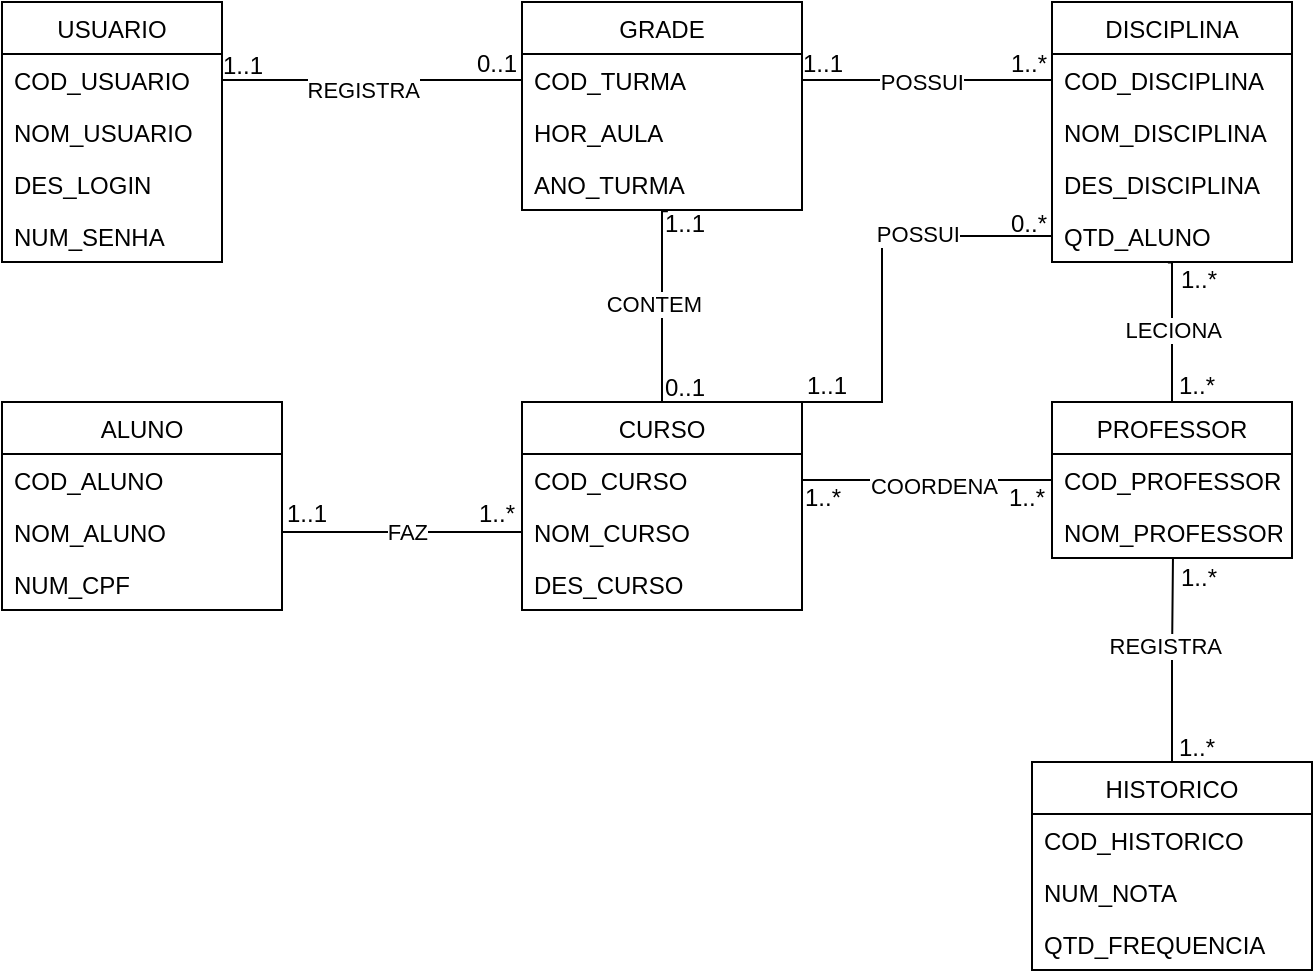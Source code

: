 <mxfile version="20.3.3" type="onedrive"><diagram id="8bqHbsLb1HJElm33_BFT" name="Página-1"><mxGraphModel grid="1" page="1" gridSize="10" guides="1" tooltips="1" connect="1" arrows="1" fold="1" pageScale="1" pageWidth="1169" pageHeight="827" math="0" shadow="0"><root><mxCell id="0"/><mxCell id="1" parent="0"/><mxCell id="nvstLUrP7Q52V1g5y2LJ-5" value="ALUNO" style="swimlane;fontStyle=0;childLayout=stackLayout;horizontal=1;startSize=26;fillColor=none;horizontalStack=0;resizeParent=1;resizeParentMax=0;resizeLast=0;collapsible=1;marginBottom=0;" vertex="1" parent="1"><mxGeometry x="60" y="400" width="140" height="104" as="geometry"/></mxCell><mxCell id="nvstLUrP7Q52V1g5y2LJ-6" value="COD_ALUNO" style="text;strokeColor=none;fillColor=none;align=left;verticalAlign=top;spacingLeft=4;spacingRight=4;overflow=hidden;rotatable=0;points=[[0,0.5],[1,0.5]];portConstraint=eastwest;" vertex="1" parent="nvstLUrP7Q52V1g5y2LJ-5"><mxGeometry y="26" width="140" height="26" as="geometry"/></mxCell><mxCell id="nvstLUrP7Q52V1g5y2LJ-7" value="NOM_ALUNO" style="text;strokeColor=none;fillColor=none;align=left;verticalAlign=top;spacingLeft=4;spacingRight=4;overflow=hidden;rotatable=0;points=[[0,0.5],[1,0.5]];portConstraint=eastwest;" vertex="1" parent="nvstLUrP7Q52V1g5y2LJ-5"><mxGeometry y="52" width="140" height="26" as="geometry"/></mxCell><mxCell id="nvstLUrP7Q52V1g5y2LJ-8" value="NUM_CPF" style="text;strokeColor=none;fillColor=none;align=left;verticalAlign=top;spacingLeft=4;spacingRight=4;overflow=hidden;rotatable=0;points=[[0,0.5],[1,0.5]];portConstraint=eastwest;" vertex="1" parent="nvstLUrP7Q52V1g5y2LJ-5"><mxGeometry y="78" width="140" height="26" as="geometry"/></mxCell><mxCell id="nvstLUrP7Q52V1g5y2LJ-9" value="CURSO" style="swimlane;fontStyle=0;childLayout=stackLayout;horizontal=1;startSize=26;fillColor=none;horizontalStack=0;resizeParent=1;resizeParentMax=0;resizeLast=0;collapsible=1;marginBottom=0;" vertex="1" parent="1"><mxGeometry x="320" y="400" width="140" height="104" as="geometry"/></mxCell><mxCell id="nvstLUrP7Q52V1g5y2LJ-10" value="COD_CURSO" style="text;strokeColor=none;fillColor=none;align=left;verticalAlign=top;spacingLeft=4;spacingRight=4;overflow=hidden;rotatable=0;points=[[0,0.5],[1,0.5]];portConstraint=eastwest;" vertex="1" parent="nvstLUrP7Q52V1g5y2LJ-9"><mxGeometry y="26" width="140" height="26" as="geometry"/></mxCell><mxCell id="nvstLUrP7Q52V1g5y2LJ-11" value="NOM_CURSO" style="text;strokeColor=none;fillColor=none;align=left;verticalAlign=top;spacingLeft=4;spacingRight=4;overflow=hidden;rotatable=0;points=[[0,0.5],[1,0.5]];portConstraint=eastwest;" vertex="1" parent="nvstLUrP7Q52V1g5y2LJ-9"><mxGeometry y="52" width="140" height="26" as="geometry"/></mxCell><mxCell id="nvstLUrP7Q52V1g5y2LJ-12" value="DES_CURSO" style="text;strokeColor=none;fillColor=none;align=left;verticalAlign=top;spacingLeft=4;spacingRight=4;overflow=hidden;rotatable=0;points=[[0,0.5],[1,0.5]];portConstraint=eastwest;" vertex="1" parent="nvstLUrP7Q52V1g5y2LJ-9"><mxGeometry y="78" width="140" height="26" as="geometry"/></mxCell><mxCell id="nvstLUrP7Q52V1g5y2LJ-13" value="GRADE" style="swimlane;fontStyle=0;childLayout=stackLayout;horizontal=1;startSize=26;fillColor=none;horizontalStack=0;resizeParent=1;resizeParentMax=0;resizeLast=0;collapsible=1;marginBottom=0;" vertex="1" parent="1"><mxGeometry x="320" y="200" width="140" height="104" as="geometry"/></mxCell><mxCell id="nvstLUrP7Q52V1g5y2LJ-14" value="COD_TURMA" style="text;strokeColor=none;fillColor=none;align=left;verticalAlign=top;spacingLeft=4;spacingRight=4;overflow=hidden;rotatable=0;points=[[0,0.5],[1,0.5]];portConstraint=eastwest;" vertex="1" parent="nvstLUrP7Q52V1g5y2LJ-13"><mxGeometry y="26" width="140" height="26" as="geometry"/></mxCell><mxCell id="nvstLUrP7Q52V1g5y2LJ-15" value="HOR_AULA" style="text;strokeColor=none;fillColor=none;align=left;verticalAlign=top;spacingLeft=4;spacingRight=4;overflow=hidden;rotatable=0;points=[[0,0.5],[1,0.5]];portConstraint=eastwest;" vertex="1" parent="nvstLUrP7Q52V1g5y2LJ-13"><mxGeometry y="52" width="140" height="26" as="geometry"/></mxCell><mxCell id="nvstLUrP7Q52V1g5y2LJ-16" value="ANO_TURMA" style="text;strokeColor=none;fillColor=none;align=left;verticalAlign=top;spacingLeft=4;spacingRight=4;overflow=hidden;rotatable=0;points=[[0,0.5],[1,0.5]];portConstraint=eastwest;" vertex="1" parent="nvstLUrP7Q52V1g5y2LJ-13"><mxGeometry y="78" width="140" height="26" as="geometry"/></mxCell><mxCell id="nvstLUrP7Q52V1g5y2LJ-17" value="HISTORICO" style="swimlane;fontStyle=0;childLayout=stackLayout;horizontal=1;startSize=26;fillColor=none;horizontalStack=0;resizeParent=1;resizeParentMax=0;resizeLast=0;collapsible=1;marginBottom=0;" vertex="1" parent="1"><mxGeometry x="575" y="580" width="140" height="104" as="geometry"/></mxCell><mxCell id="nvstLUrP7Q52V1g5y2LJ-18" value="COD_HISTORICO" style="text;strokeColor=none;fillColor=none;align=left;verticalAlign=top;spacingLeft=4;spacingRight=4;overflow=hidden;rotatable=0;points=[[0,0.5],[1,0.5]];portConstraint=eastwest;" vertex="1" parent="nvstLUrP7Q52V1g5y2LJ-17"><mxGeometry y="26" width="140" height="26" as="geometry"/></mxCell><mxCell id="nvstLUrP7Q52V1g5y2LJ-19" value="NUM_NOTA" style="text;strokeColor=none;fillColor=none;align=left;verticalAlign=top;spacingLeft=4;spacingRight=4;overflow=hidden;rotatable=0;points=[[0,0.5],[1,0.5]];portConstraint=eastwest;" vertex="1" parent="nvstLUrP7Q52V1g5y2LJ-17"><mxGeometry y="52" width="140" height="26" as="geometry"/></mxCell><mxCell id="nvstLUrP7Q52V1g5y2LJ-20" value="QTD_FREQUENCIA" style="text;strokeColor=none;fillColor=none;align=left;verticalAlign=top;spacingLeft=4;spacingRight=4;overflow=hidden;rotatable=0;points=[[0,0.5],[1,0.5]];portConstraint=eastwest;" vertex="1" parent="nvstLUrP7Q52V1g5y2LJ-17"><mxGeometry y="78" width="140" height="26" as="geometry"/></mxCell><mxCell id="nvstLUrP7Q52V1g5y2LJ-21" value="PROFESSOR" style="swimlane;fontStyle=0;childLayout=stackLayout;horizontal=1;startSize=26;fillColor=none;horizontalStack=0;resizeParent=1;resizeParentMax=0;resizeLast=0;collapsible=1;marginBottom=0;" vertex="1" parent="1"><mxGeometry x="585" y="400" width="120" height="78" as="geometry"/></mxCell><mxCell id="nvstLUrP7Q52V1g5y2LJ-22" value="COD_PROFESSOR" style="text;strokeColor=none;fillColor=none;align=left;verticalAlign=top;spacingLeft=4;spacingRight=4;overflow=hidden;rotatable=0;points=[[0,0.5],[1,0.5]];portConstraint=eastwest;" vertex="1" parent="nvstLUrP7Q52V1g5y2LJ-21"><mxGeometry y="26" width="120" height="26" as="geometry"/></mxCell><mxCell id="nvstLUrP7Q52V1g5y2LJ-23" value="NOM_PROFESSOR" style="text;strokeColor=none;fillColor=none;align=left;verticalAlign=top;spacingLeft=4;spacingRight=4;overflow=hidden;rotatable=0;points=[[0,0.5],[1,0.5]];portConstraint=eastwest;" vertex="1" parent="nvstLUrP7Q52V1g5y2LJ-21"><mxGeometry y="52" width="120" height="26" as="geometry"/></mxCell><mxCell id="nvstLUrP7Q52V1g5y2LJ-25" value="DISCIPLINA" style="swimlane;fontStyle=0;childLayout=stackLayout;horizontal=1;startSize=26;fillColor=none;horizontalStack=0;resizeParent=1;resizeParentMax=0;resizeLast=0;collapsible=1;marginBottom=0;" vertex="1" parent="1"><mxGeometry x="585" y="200" width="120" height="130" as="geometry"/></mxCell><mxCell id="nvstLUrP7Q52V1g5y2LJ-26" value="COD_DISCIPLINA" style="text;strokeColor=none;fillColor=none;align=left;verticalAlign=top;spacingLeft=4;spacingRight=4;overflow=hidden;rotatable=0;points=[[0,0.5],[1,0.5]];portConstraint=eastwest;" vertex="1" parent="nvstLUrP7Q52V1g5y2LJ-25"><mxGeometry y="26" width="120" height="26" as="geometry"/></mxCell><mxCell id="nvstLUrP7Q52V1g5y2LJ-27" value="NOM_DISCIPLINA" style="text;strokeColor=none;fillColor=none;align=left;verticalAlign=top;spacingLeft=4;spacingRight=4;overflow=hidden;rotatable=0;points=[[0,0.5],[1,0.5]];portConstraint=eastwest;" vertex="1" parent="nvstLUrP7Q52V1g5y2LJ-25"><mxGeometry y="52" width="120" height="26" as="geometry"/></mxCell><mxCell id="nvstLUrP7Q52V1g5y2LJ-28" value="DES_DISCIPLINA" style="text;strokeColor=none;fillColor=none;align=left;verticalAlign=top;spacingLeft=4;spacingRight=4;overflow=hidden;rotatable=0;points=[[0,0.5],[1,0.5]];portConstraint=eastwest;" vertex="1" parent="nvstLUrP7Q52V1g5y2LJ-25"><mxGeometry y="78" width="120" height="26" as="geometry"/></mxCell><mxCell id="nvstLUrP7Q52V1g5y2LJ-35" value="QTD_ALUNO" style="text;strokeColor=none;fillColor=none;align=left;verticalAlign=top;spacingLeft=4;spacingRight=4;overflow=hidden;rotatable=0;points=[[0,0.5],[1,0.5]];portConstraint=eastwest;" vertex="1" parent="nvstLUrP7Q52V1g5y2LJ-25"><mxGeometry y="104" width="120" height="26" as="geometry"/></mxCell><mxCell id="nvstLUrP7Q52V1g5y2LJ-29" value="USUARIO" style="swimlane;fontStyle=0;childLayout=stackLayout;horizontal=1;startSize=26;fillColor=none;horizontalStack=0;resizeParent=1;resizeParentMax=0;resizeLast=0;collapsible=1;marginBottom=0;" vertex="1" parent="1"><mxGeometry x="60" y="200" width="110" height="130" as="geometry"/></mxCell><mxCell id="nvstLUrP7Q52V1g5y2LJ-30" value="COD_USUARIO" style="text;strokeColor=none;fillColor=none;align=left;verticalAlign=top;spacingLeft=4;spacingRight=4;overflow=hidden;rotatable=0;points=[[0,0.5],[1,0.5]];portConstraint=eastwest;" vertex="1" parent="nvstLUrP7Q52V1g5y2LJ-29"><mxGeometry y="26" width="110" height="26" as="geometry"/></mxCell><mxCell id="nvstLUrP7Q52V1g5y2LJ-31" value="NOM_USUARIO" style="text;strokeColor=none;fillColor=none;align=left;verticalAlign=top;spacingLeft=4;spacingRight=4;overflow=hidden;rotatable=0;points=[[0,0.5],[1,0.5]];portConstraint=eastwest;" vertex="1" parent="nvstLUrP7Q52V1g5y2LJ-29"><mxGeometry y="52" width="110" height="26" as="geometry"/></mxCell><mxCell id="nvstLUrP7Q52V1g5y2LJ-32" value="DES_LOGIN" style="text;strokeColor=none;fillColor=none;align=left;verticalAlign=top;spacingLeft=4;spacingRight=4;overflow=hidden;rotatable=0;points=[[0,0.5],[1,0.5]];portConstraint=eastwest;" vertex="1" parent="nvstLUrP7Q52V1g5y2LJ-29"><mxGeometry y="78" width="110" height="26" as="geometry"/></mxCell><mxCell id="nvstLUrP7Q52V1g5y2LJ-33" value="NUM_SENHA" style="text;strokeColor=none;fillColor=none;align=left;verticalAlign=top;spacingLeft=4;spacingRight=4;overflow=hidden;rotatable=0;points=[[0,0.5],[1,0.5]];portConstraint=eastwest;" vertex="1" parent="nvstLUrP7Q52V1g5y2LJ-29"><mxGeometry y="104" width="110" height="26" as="geometry"/></mxCell><mxCell id="nvstLUrP7Q52V1g5y2LJ-40" value="" style="endArrow=none;html=1;edgeStyle=orthogonalEdgeStyle;rounded=0;exitX=1;exitY=0.5;exitDx=0;exitDy=0;entryX=0;entryY=0.5;entryDx=0;entryDy=0;" edge="1" parent="1" source="nvstLUrP7Q52V1g5y2LJ-14" target="nvstLUrP7Q52V1g5y2LJ-26"><mxGeometry relative="1" as="geometry"><mxPoint x="530" y="380" as="sourcePoint"/><mxPoint x="630" y="250" as="targetPoint"/></mxGeometry></mxCell><mxCell id="nvstLUrP7Q52V1g5y2LJ-42" value="POSSUI" style="edgeLabel;resizable=0;html=1;align=right;verticalAlign=bottom;" connectable="0" vertex="1" parent="nvstLUrP7Q52V1g5y2LJ-40"><mxGeometry x="1" relative="1" as="geometry"><mxPoint x="-44" y="9" as="offset"/></mxGeometry></mxCell><mxCell id="nvstLUrP7Q52V1g5y2LJ-43" value="" style="endArrow=none;html=1;edgeStyle=orthogonalEdgeStyle;rounded=0;exitX=0.5;exitY=0;exitDx=0;exitDy=0;exitPerimeter=0;entryX=0.521;entryY=1.022;entryDx=0;entryDy=0;entryPerimeter=0;" edge="1" parent="1" source="nvstLUrP7Q52V1g5y2LJ-9" target="nvstLUrP7Q52V1g5y2LJ-16"><mxGeometry relative="1" as="geometry"><mxPoint x="530" y="380" as="sourcePoint"/><mxPoint x="390" y="320" as="targetPoint"/><Array as="points"><mxPoint x="390" y="305"/></Array></mxGeometry></mxCell><mxCell id="nvstLUrP7Q52V1g5y2LJ-45" value="CONTEM" style="edgeLabel;resizable=0;html=1;align=right;verticalAlign=bottom;" connectable="0" vertex="1" parent="nvstLUrP7Q52V1g5y2LJ-43"><mxGeometry x="1" relative="1" as="geometry"><mxPoint x="17" y="55" as="offset"/></mxGeometry></mxCell><mxCell id="nvstLUrP7Q52V1g5y2LJ-47" value="" style="endArrow=none;html=1;edgeStyle=orthogonalEdgeStyle;rounded=0;exitX=1;exitY=0.5;exitDx=0;exitDy=0;entryX=0;entryY=0.5;entryDx=0;entryDy=0;" edge="1" parent="1" source="nvstLUrP7Q52V1g5y2LJ-7" target="nvstLUrP7Q52V1g5y2LJ-11"><mxGeometry relative="1" as="geometry"><mxPoint x="530" y="380" as="sourcePoint"/><mxPoint x="300" y="470" as="targetPoint"/></mxGeometry></mxCell><mxCell id="nvstLUrP7Q52V1g5y2LJ-49" value="FAZ" style="edgeLabel;resizable=0;html=1;align=right;verticalAlign=bottom;" connectable="0" vertex="1" parent="nvstLUrP7Q52V1g5y2LJ-47"><mxGeometry x="1" relative="1" as="geometry"><mxPoint x="-47" y="8" as="offset"/></mxGeometry></mxCell><mxCell id="nvstLUrP7Q52V1g5y2LJ-52" value="" style="endArrow=none;html=1;edgeStyle=orthogonalEdgeStyle;rounded=0;exitX=1;exitY=0;exitDx=0;exitDy=0;entryX=0;entryY=0.5;entryDx=0;entryDy=0;" edge="1" parent="1" source="nvstLUrP7Q52V1g5y2LJ-9" target="nvstLUrP7Q52V1g5y2LJ-35"><mxGeometry relative="1" as="geometry"><mxPoint x="530" y="380" as="sourcePoint"/><mxPoint x="690" y="380" as="targetPoint"/><Array as="points"><mxPoint x="500" y="400"/><mxPoint x="500" y="317"/></Array></mxGeometry></mxCell><mxCell id="nvstLUrP7Q52V1g5y2LJ-54" value="POSSUI" style="edgeLabel;resizable=0;html=1;align=right;verticalAlign=bottom;" connectable="0" vertex="1" parent="nvstLUrP7Q52V1g5y2LJ-52"><mxGeometry x="1" relative="1" as="geometry"><mxPoint x="-46" y="7" as="offset"/></mxGeometry></mxCell><mxCell id="nvstLUrP7Q52V1g5y2LJ-55" value="" style="endArrow=none;html=1;edgeStyle=orthogonalEdgeStyle;rounded=0;exitX=0.5;exitY=0;exitDx=0;exitDy=0;entryX=0.483;entryY=1.011;entryDx=0;entryDy=0;entryPerimeter=0;" edge="1" parent="1" source="nvstLUrP7Q52V1g5y2LJ-21" target="nvstLUrP7Q52V1g5y2LJ-35"><mxGeometry relative="1" as="geometry"><mxPoint x="530" y="380" as="sourcePoint"/><mxPoint x="690" y="380" as="targetPoint"/><Array as="points"><mxPoint x="645" y="330"/></Array></mxGeometry></mxCell><mxCell id="nvstLUrP7Q52V1g5y2LJ-57" value="LECIONA" style="edgeLabel;resizable=0;html=1;align=right;verticalAlign=bottom;" connectable="0" vertex="1" parent="nvstLUrP7Q52V1g5y2LJ-55"><mxGeometry x="1" relative="1" as="geometry"><mxPoint x="27" y="42" as="offset"/></mxGeometry></mxCell><mxCell id="nvstLUrP7Q52V1g5y2LJ-58" value="" style="endArrow=none;html=1;edgeStyle=orthogonalEdgeStyle;rounded=0;exitX=1;exitY=0.5;exitDx=0;exitDy=0;entryX=0;entryY=0.5;entryDx=0;entryDy=0;" edge="1" parent="1" source="nvstLUrP7Q52V1g5y2LJ-10" target="nvstLUrP7Q52V1g5y2LJ-22"><mxGeometry relative="1" as="geometry"><mxPoint x="530" y="380" as="sourcePoint"/><mxPoint x="560" y="440" as="targetPoint"/></mxGeometry></mxCell><mxCell id="nvstLUrP7Q52V1g5y2LJ-60" value="COORDENA" style="edgeLabel;resizable=0;html=1;align=right;verticalAlign=bottom;" connectable="0" vertex="1" parent="nvstLUrP7Q52V1g5y2LJ-58"><mxGeometry x="1" relative="1" as="geometry"><mxPoint x="-27" y="11" as="offset"/></mxGeometry></mxCell><mxCell id="nvstLUrP7Q52V1g5y2LJ-61" value="" style="endArrow=none;html=1;edgeStyle=orthogonalEdgeStyle;rounded=0;exitX=0.5;exitY=0;exitDx=0;exitDy=0;entryX=0.504;entryY=1.013;entryDx=0;entryDy=0;entryPerimeter=0;" edge="1" parent="1" source="nvstLUrP7Q52V1g5y2LJ-17" target="nvstLUrP7Q52V1g5y2LJ-23"><mxGeometry relative="1" as="geometry"><mxPoint x="450" y="380" as="sourcePoint"/><mxPoint x="740" y="430" as="targetPoint"/></mxGeometry></mxCell><mxCell id="nvstLUrP7Q52V1g5y2LJ-63" value="REGISTRA" style="edgeLabel;resizable=0;html=1;align=right;verticalAlign=bottom;" connectable="0" vertex="1" parent="nvstLUrP7Q52V1g5y2LJ-61"><mxGeometry x="1" relative="1" as="geometry"><mxPoint x="25" y="52" as="offset"/></mxGeometry></mxCell><mxCell id="nvstLUrP7Q52V1g5y2LJ-67" value="1..*" style="text;html=1;align=center;verticalAlign=middle;resizable=0;points=[];autosize=1;strokeColor=none;fillColor=none;" vertex="1" parent="1"><mxGeometry x="637" y="558" width="40" height="30" as="geometry"/></mxCell><mxCell id="nvstLUrP7Q52V1g5y2LJ-68" value="1..*" style="text;html=1;align=center;verticalAlign=middle;resizable=0;points=[];autosize=1;strokeColor=none;fillColor=none;" vertex="1" parent="1"><mxGeometry x="638" y="473" width="40" height="30" as="geometry"/></mxCell><mxCell id="nvstLUrP7Q52V1g5y2LJ-69" value="1..*" style="text;html=1;align=center;verticalAlign=middle;resizable=0;points=[];autosize=1;strokeColor=none;fillColor=none;" vertex="1" parent="1"><mxGeometry x="637" y="377" width="40" height="30" as="geometry"/></mxCell><mxCell id="nvstLUrP7Q52V1g5y2LJ-70" value="1..*" style="text;html=1;align=center;verticalAlign=middle;resizable=0;points=[];autosize=1;strokeColor=none;fillColor=none;" vertex="1" parent="1"><mxGeometry x="638" y="324" width="40" height="30" as="geometry"/></mxCell><mxCell id="nvstLUrP7Q52V1g5y2LJ-73" value="1..*" style="text;html=1;align=center;verticalAlign=middle;resizable=0;points=[];autosize=1;strokeColor=none;fillColor=none;" vertex="1" parent="1"><mxGeometry x="552" y="433" width="40" height="30" as="geometry"/></mxCell><mxCell id="nvstLUrP7Q52V1g5y2LJ-74" value="1..*" style="text;html=1;align=center;verticalAlign=middle;resizable=0;points=[];autosize=1;strokeColor=none;fillColor=none;" vertex="1" parent="1"><mxGeometry x="450" y="433" width="40" height="30" as="geometry"/></mxCell><mxCell id="nvstLUrP7Q52V1g5y2LJ-75" value="0..*" style="text;html=1;align=center;verticalAlign=middle;resizable=0;points=[];autosize=1;strokeColor=none;fillColor=none;" vertex="1" parent="1"><mxGeometry x="553" y="296" width="40" height="30" as="geometry"/></mxCell><mxCell id="nvstLUrP7Q52V1g5y2LJ-76" value="1..1" style="text;html=1;align=center;verticalAlign=middle;resizable=0;points=[];autosize=1;strokeColor=none;fillColor=none;" vertex="1" parent="1"><mxGeometry x="452" y="377" width="40" height="30" as="geometry"/></mxCell><mxCell id="nvstLUrP7Q52V1g5y2LJ-77" value="1..1" style="text;html=1;align=center;verticalAlign=middle;resizable=0;points=[];autosize=1;strokeColor=none;fillColor=none;" vertex="1" parent="1"><mxGeometry x="381" y="296" width="40" height="30" as="geometry"/></mxCell><mxCell id="nvstLUrP7Q52V1g5y2LJ-78" value="0..1" style="text;html=1;align=center;verticalAlign=middle;resizable=0;points=[];autosize=1;strokeColor=none;fillColor=none;" vertex="1" parent="1"><mxGeometry x="381" y="378" width="40" height="30" as="geometry"/></mxCell><mxCell id="nvstLUrP7Q52V1g5y2LJ-80" value="1..1" style="text;html=1;align=center;verticalAlign=middle;resizable=0;points=[];autosize=1;strokeColor=none;fillColor=none;" vertex="1" parent="1"><mxGeometry x="192" y="441" width="40" height="30" as="geometry"/></mxCell><mxCell id="nvstLUrP7Q52V1g5y2LJ-81" value="1..*" style="text;html=1;align=center;verticalAlign=middle;resizable=0;points=[];autosize=1;strokeColor=none;fillColor=none;" vertex="1" parent="1"><mxGeometry x="553" y="216" width="40" height="30" as="geometry"/></mxCell><mxCell id="nvstLUrP7Q52V1g5y2LJ-82" value="1..1" style="text;html=1;align=center;verticalAlign=middle;resizable=0;points=[];autosize=1;strokeColor=none;fillColor=none;" vertex="1" parent="1"><mxGeometry x="450" y="216" width="40" height="30" as="geometry"/></mxCell><mxCell id="nvstLUrP7Q52V1g5y2LJ-84" value="1..1" style="text;html=1;align=center;verticalAlign=middle;resizable=0;points=[];autosize=1;strokeColor=none;fillColor=none;" vertex="1" parent="1"><mxGeometry x="160" y="217" width="40" height="30" as="geometry"/></mxCell><mxCell id="nvstLUrP7Q52V1g5y2LJ-90" value="" style="endArrow=none;html=1;edgeStyle=orthogonalEdgeStyle;rounded=0;exitX=1;exitY=0.5;exitDx=0;exitDy=0;entryX=0;entryY=0.5;entryDx=0;entryDy=0;" edge="1" parent="1" source="nvstLUrP7Q52V1g5y2LJ-30" target="nvstLUrP7Q52V1g5y2LJ-14"><mxGeometry relative="1" as="geometry"><mxPoint x="420" y="380" as="sourcePoint"/><mxPoint x="310" y="240" as="targetPoint"/></mxGeometry></mxCell><mxCell id="nvstLUrP7Q52V1g5y2LJ-92" value="REGISTRA" style="edgeLabel;resizable=0;html=1;align=right;verticalAlign=bottom;" connectable="0" vertex="1" parent="nvstLUrP7Q52V1g5y2LJ-90"><mxGeometry x="1" relative="1" as="geometry"><mxPoint x="-51" y="13" as="offset"/></mxGeometry></mxCell><mxCell id="nvstLUrP7Q52V1g5y2LJ-93" value="0..1" style="text;html=1;align=center;verticalAlign=middle;resizable=0;points=[];autosize=1;strokeColor=none;fillColor=none;" vertex="1" parent="1"><mxGeometry x="287" y="216" width="40" height="30" as="geometry"/></mxCell><mxCell id="nvstLUrP7Q52V1g5y2LJ-94" value="1..*" style="text;html=1;align=center;verticalAlign=middle;resizable=0;points=[];autosize=1;strokeColor=none;fillColor=none;" vertex="1" parent="1"><mxGeometry x="287" y="441" width="40" height="30" as="geometry"/></mxCell></root></mxGraphModel></diagram></mxfile>